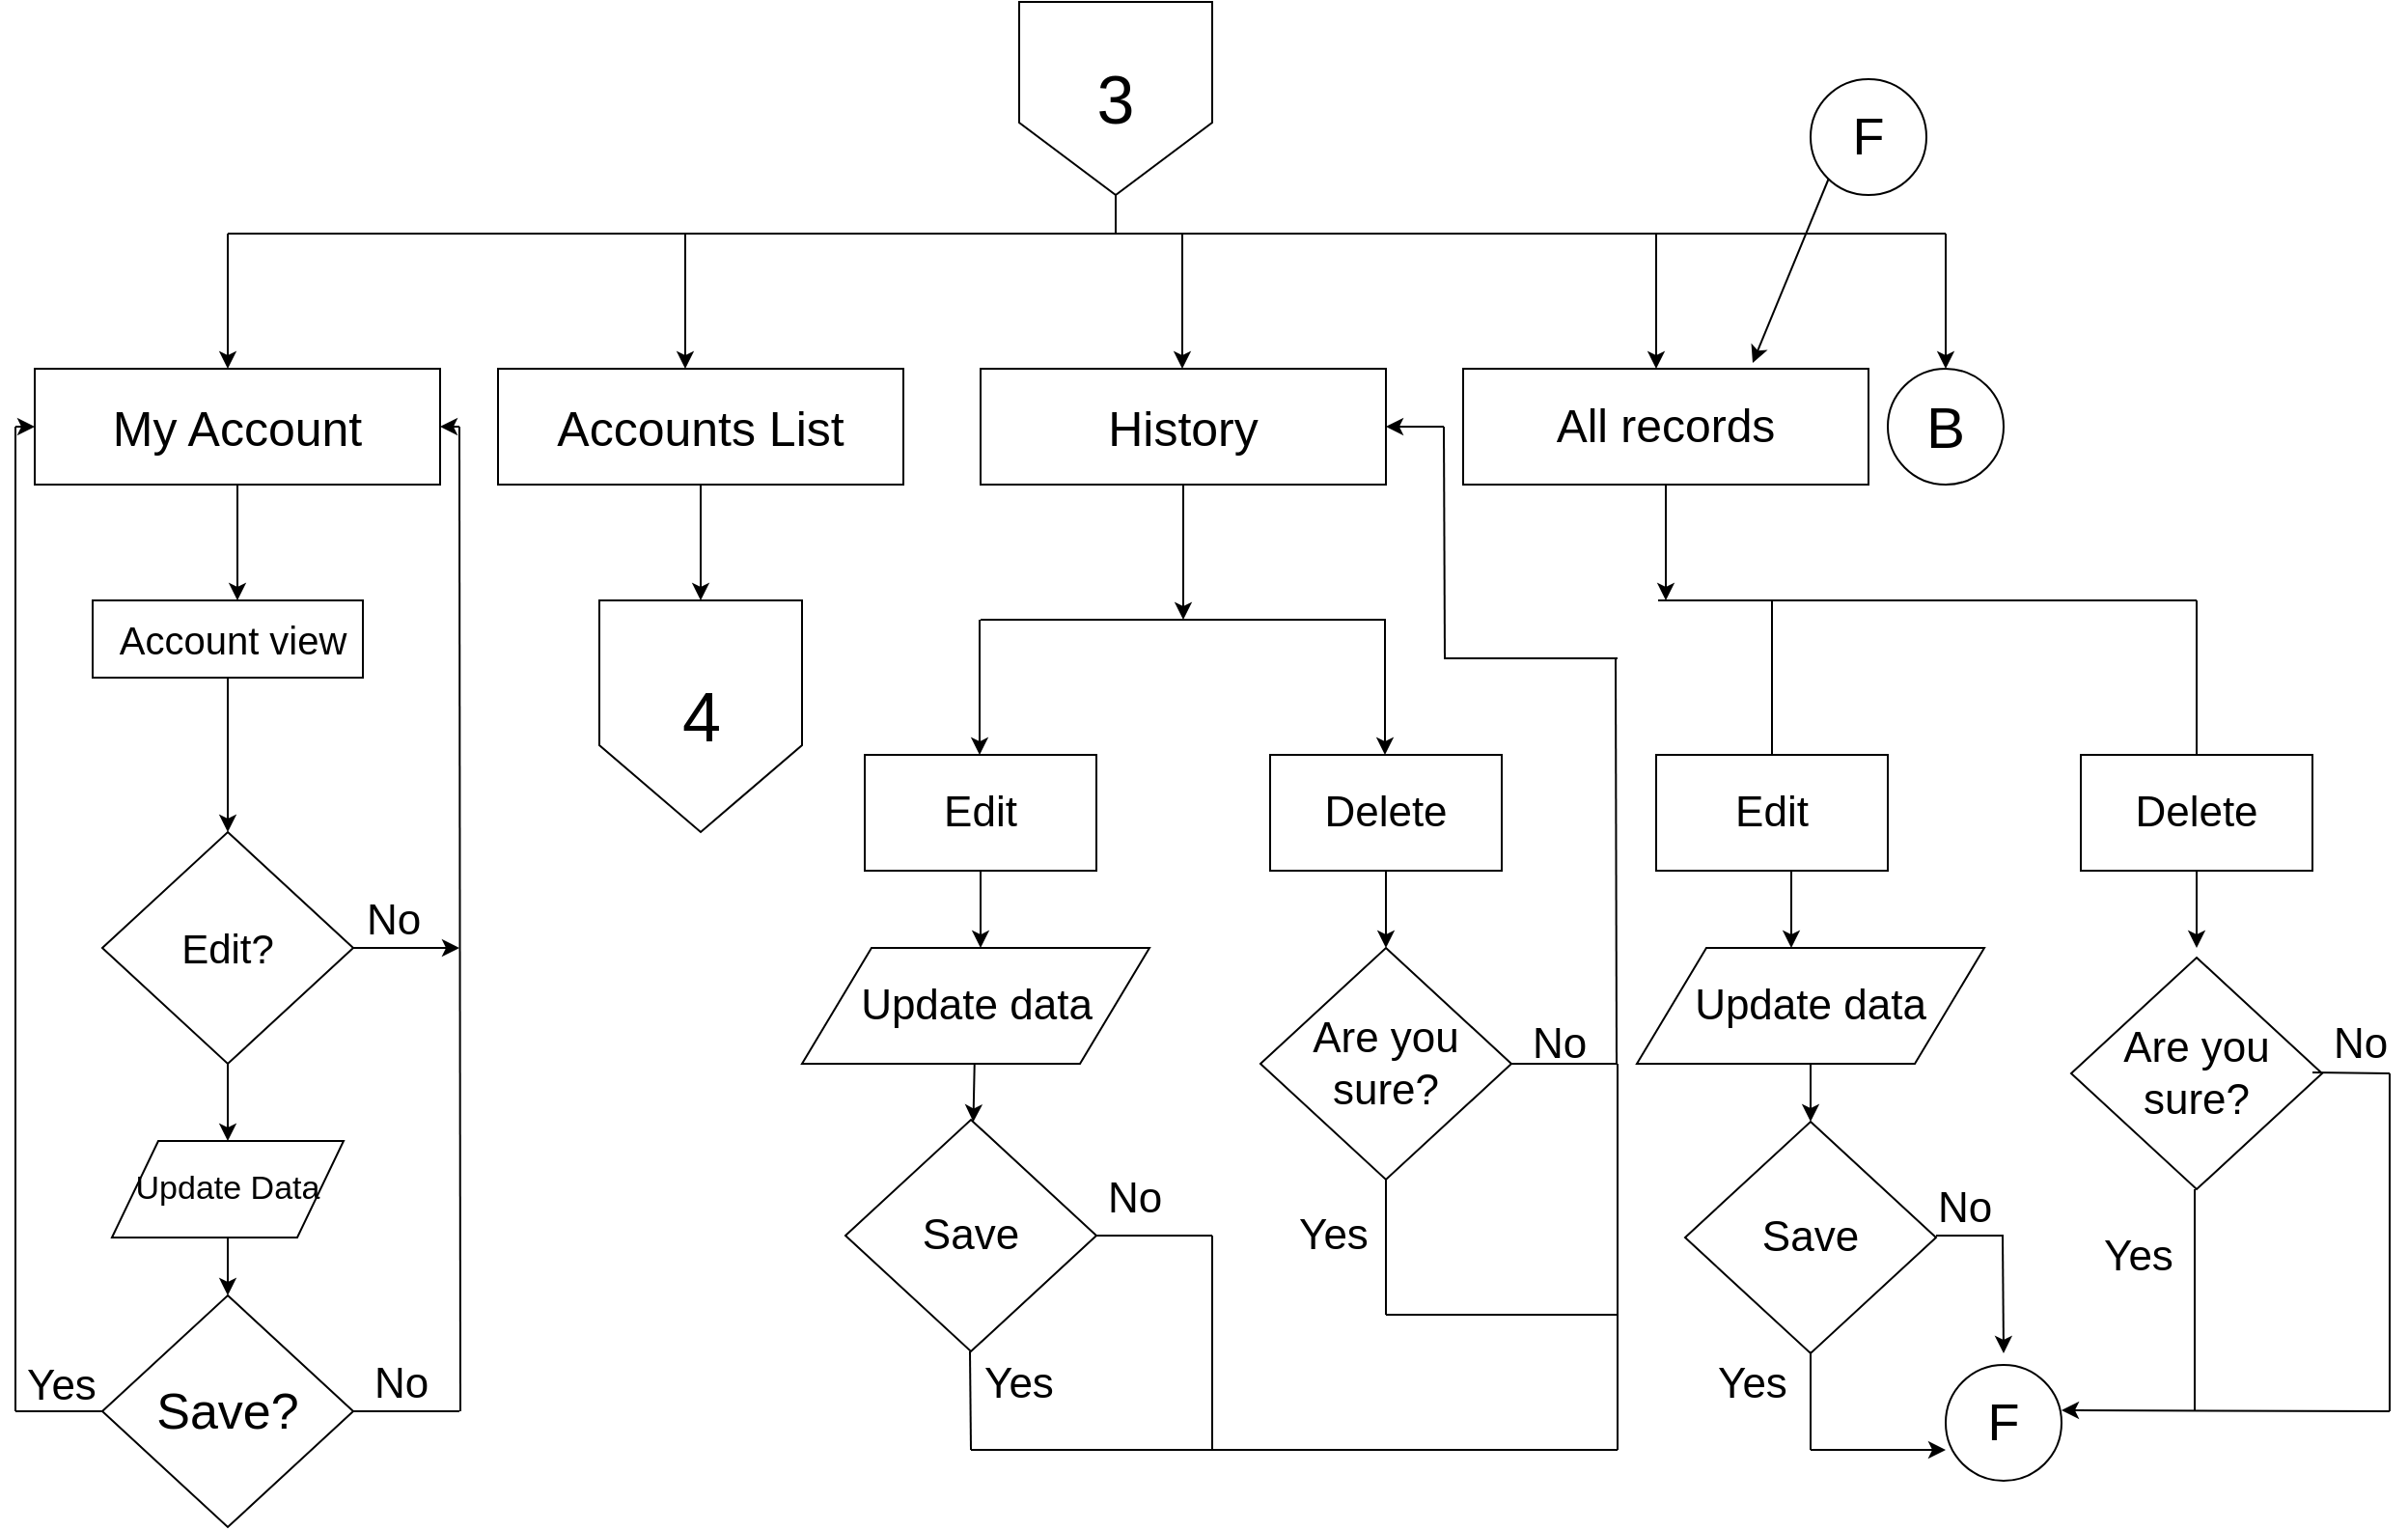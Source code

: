 <mxfile version="10.5.4" type="device"><diagram id="pVqu2-gFCcn-fqm-nOoj" name="Page-1"><mxGraphModel dx="2176" dy="1154" grid="1" gridSize="10" guides="1" tooltips="1" connect="1" arrows="1" fold="1" page="1" pageScale="1" pageWidth="1100" pageHeight="850" math="0" shadow="0"><root><mxCell id="0"/><mxCell id="1" parent="0"/><mxCell id="C2wZv4tbHyqCIaI2i-QI-238" value="&lt;font style=&quot;font-size: 35px&quot;&gt;3&lt;/font&gt;" style="shape=offPageConnector;whiteSpace=wrap;html=1;" vertex="1" parent="1"><mxGeometry x="530" y="10" width="100" height="100" as="geometry"/></mxCell><mxCell id="C2wZv4tbHyqCIaI2i-QI-240" value="" style="endArrow=none;html=1;" edge="1" parent="1"><mxGeometry width="50" height="50" relative="1" as="geometry"><mxPoint x="120" y="130" as="sourcePoint"/><mxPoint x="1010" y="130" as="targetPoint"/></mxGeometry></mxCell><mxCell id="C2wZv4tbHyqCIaI2i-QI-241" value="" style="endArrow=classic;html=1;" edge="1" parent="1"><mxGeometry width="50" height="50" relative="1" as="geometry"><mxPoint x="120" y="130" as="sourcePoint"/><mxPoint x="120" y="200" as="targetPoint"/></mxGeometry></mxCell><mxCell id="C2wZv4tbHyqCIaI2i-QI-256" style="edgeStyle=orthogonalEdgeStyle;rounded=0;orthogonalLoop=1;jettySize=auto;html=1;" edge="1" parent="1" source="C2wZv4tbHyqCIaI2i-QI-242"><mxGeometry relative="1" as="geometry"><mxPoint x="125" y="320" as="targetPoint"/></mxGeometry></mxCell><mxCell id="C2wZv4tbHyqCIaI2i-QI-242" value="&lt;font style=&quot;font-size: 25px&quot;&gt;My Account&lt;/font&gt;" style="rounded=0;whiteSpace=wrap;html=1;" vertex="1" parent="1"><mxGeometry x="20" y="200" width="210" height="60" as="geometry"/></mxCell><mxCell id="C2wZv4tbHyqCIaI2i-QI-243" value="" style="endArrow=classic;html=1;" edge="1" parent="1"><mxGeometry width="50" height="50" relative="1" as="geometry"><mxPoint x="1010" y="130" as="sourcePoint"/><mxPoint x="1010" y="200" as="targetPoint"/></mxGeometry></mxCell><mxCell id="C2wZv4tbHyqCIaI2i-QI-293" style="edgeStyle=none;rounded=0;orthogonalLoop=1;jettySize=auto;html=1;strokeColor=#000000;" edge="1" parent="1" source="C2wZv4tbHyqCIaI2i-QI-244"><mxGeometry relative="1" as="geometry"><mxPoint x="865" y="320" as="targetPoint"/></mxGeometry></mxCell><mxCell id="C2wZv4tbHyqCIaI2i-QI-244" value="&lt;font style=&quot;font-size: 24px&quot;&gt;All records&lt;/font&gt;" style="rounded=0;whiteSpace=wrap;html=1;" vertex="1" parent="1"><mxGeometry x="760" y="200" width="210" height="60" as="geometry"/></mxCell><mxCell id="C2wZv4tbHyqCIaI2i-QI-245" value="" style="endArrow=classic;html=1;" edge="1" parent="1"><mxGeometry width="50" height="50" relative="1" as="geometry"><mxPoint x="357" y="130" as="sourcePoint"/><mxPoint x="357" y="200" as="targetPoint"/></mxGeometry></mxCell><mxCell id="C2wZv4tbHyqCIaI2i-QI-291" style="edgeStyle=none;rounded=0;orthogonalLoop=1;jettySize=auto;html=1;strokeColor=#000000;" edge="1" parent="1" source="C2wZv4tbHyqCIaI2i-QI-246"><mxGeometry relative="1" as="geometry"><mxPoint x="365" y="320" as="targetPoint"/></mxGeometry></mxCell><mxCell id="C2wZv4tbHyqCIaI2i-QI-246" value="&lt;font style=&quot;font-size: 25px&quot;&gt;Accounts List&lt;/font&gt;" style="rounded=0;whiteSpace=wrap;html=1;" vertex="1" parent="1"><mxGeometry x="260" y="200" width="210" height="60" as="geometry"/></mxCell><mxCell id="C2wZv4tbHyqCIaI2i-QI-292" style="edgeStyle=none;rounded=0;orthogonalLoop=1;jettySize=auto;html=1;strokeColor=#000000;" edge="1" parent="1" source="C2wZv4tbHyqCIaI2i-QI-248"><mxGeometry relative="1" as="geometry"><mxPoint x="615" y="330" as="targetPoint"/></mxGeometry></mxCell><mxCell id="C2wZv4tbHyqCIaI2i-QI-248" value="&lt;font style=&quot;font-size: 25px&quot;&gt;History&lt;/font&gt;" style="rounded=0;whiteSpace=wrap;html=1;" vertex="1" parent="1"><mxGeometry x="510" y="200" width="210" height="60" as="geometry"/></mxCell><mxCell id="C2wZv4tbHyqCIaI2i-QI-249" value="" style="endArrow=classic;html=1;" edge="1" parent="1"><mxGeometry width="50" height="50" relative="1" as="geometry"><mxPoint x="860" y="130" as="sourcePoint"/><mxPoint x="860" y="200" as="targetPoint"/></mxGeometry></mxCell><mxCell id="C2wZv4tbHyqCIaI2i-QI-250" value="" style="endArrow=classic;html=1;" edge="1" parent="1"><mxGeometry width="50" height="50" relative="1" as="geometry"><mxPoint x="614.5" y="130" as="sourcePoint"/><mxPoint x="614.5" y="200" as="targetPoint"/></mxGeometry></mxCell><mxCell id="C2wZv4tbHyqCIaI2i-QI-251" value="" style="endArrow=none;html=1;" edge="1" parent="1"><mxGeometry width="50" height="50" relative="1" as="geometry"><mxPoint x="580" y="130" as="sourcePoint"/><mxPoint x="580" y="110" as="targetPoint"/></mxGeometry></mxCell><mxCell id="C2wZv4tbHyqCIaI2i-QI-252" value="&lt;font style=&quot;font-size: 30px&quot;&gt;B&lt;/font&gt;" style="ellipse;whiteSpace=wrap;html=1;aspect=fixed;" vertex="1" parent="1"><mxGeometry x="980" y="200" width="60" height="60" as="geometry"/></mxCell><mxCell id="C2wZv4tbHyqCIaI2i-QI-270" value="" style="edgeStyle=none;rounded=0;orthogonalLoop=1;jettySize=auto;html=1;strokeColor=#000000;" edge="1" parent="1" source="C2wZv4tbHyqCIaI2i-QI-257" target="C2wZv4tbHyqCIaI2i-QI-259"><mxGeometry relative="1" as="geometry"/></mxCell><mxCell id="C2wZv4tbHyqCIaI2i-QI-257" value="&lt;font style=&quot;font-size: 20px&quot;&gt;&amp;nbsp;Account view&lt;br&gt;&lt;/font&gt;" style="rounded=0;whiteSpace=wrap;html=1;" vertex="1" parent="1"><mxGeometry x="50" y="320" width="140" height="40" as="geometry"/></mxCell><mxCell id="C2wZv4tbHyqCIaI2i-QI-271" style="edgeStyle=none;rounded=0;orthogonalLoop=1;jettySize=auto;html=1;entryX=0.5;entryY=0;entryDx=0;entryDy=0;strokeColor=#000000;" edge="1" parent="1" source="C2wZv4tbHyqCIaI2i-QI-259" target="C2wZv4tbHyqCIaI2i-QI-260"><mxGeometry relative="1" as="geometry"/></mxCell><mxCell id="C2wZv4tbHyqCIaI2i-QI-272" style="edgeStyle=none;rounded=0;orthogonalLoop=1;jettySize=auto;html=1;strokeColor=#000000;" edge="1" parent="1" source="C2wZv4tbHyqCIaI2i-QI-259"><mxGeometry relative="1" as="geometry"><mxPoint x="240" y="500" as="targetPoint"/></mxGeometry></mxCell><mxCell id="C2wZv4tbHyqCIaI2i-QI-259" value="&lt;font style=&quot;font-size: 21px&quot;&gt;Edit?&lt;/font&gt;" style="rhombus;whiteSpace=wrap;html=1;" vertex="1" parent="1"><mxGeometry x="55" y="440" width="130" height="120" as="geometry"/></mxCell><mxCell id="C2wZv4tbHyqCIaI2i-QI-265" style="edgeStyle=orthogonalEdgeStyle;rounded=0;orthogonalLoop=1;jettySize=auto;html=1;entryX=0.5;entryY=0;entryDx=0;entryDy=0;" edge="1" parent="1" source="C2wZv4tbHyqCIaI2i-QI-260" target="C2wZv4tbHyqCIaI2i-QI-264"><mxGeometry relative="1" as="geometry"/></mxCell><mxCell id="C2wZv4tbHyqCIaI2i-QI-260" value="&lt;font style=&quot;font-size: 17px&quot;&gt;Update Data&lt;/font&gt;" style="shape=parallelogram;perimeter=parallelogramPerimeter;whiteSpace=wrap;html=1;" vertex="1" parent="1"><mxGeometry x="60" y="600" width="120" height="50" as="geometry"/></mxCell><mxCell id="C2wZv4tbHyqCIaI2i-QI-264" value="&lt;font style=&quot;font-size: 26px&quot;&gt;Save?&lt;/font&gt;" style="rhombus;whiteSpace=wrap;html=1;" vertex="1" parent="1"><mxGeometry x="55" y="680" width="130" height="120" as="geometry"/></mxCell><mxCell id="C2wZv4tbHyqCIaI2i-QI-267" value="" style="endArrow=none;html=1;strokeColor=#000000;" edge="1" parent="1"><mxGeometry width="50" height="50" relative="1" as="geometry"><mxPoint x="185" y="740" as="sourcePoint"/><mxPoint x="240" y="740" as="targetPoint"/></mxGeometry></mxCell><mxCell id="C2wZv4tbHyqCIaI2i-QI-268" value="" style="endArrow=none;html=1;strokeColor=#000000;" edge="1" parent="1"><mxGeometry width="50" height="50" relative="1" as="geometry"><mxPoint x="240.5" y="740" as="sourcePoint"/><mxPoint x="240" y="230" as="targetPoint"/></mxGeometry></mxCell><mxCell id="C2wZv4tbHyqCIaI2i-QI-273" value="" style="endArrow=none;html=1;strokeColor=#000000;" edge="1" parent="1"><mxGeometry width="50" height="50" relative="1" as="geometry"><mxPoint x="10" y="740" as="sourcePoint"/><mxPoint x="10" y="230" as="targetPoint"/></mxGeometry></mxCell><mxCell id="C2wZv4tbHyqCIaI2i-QI-276" value="" style="endArrow=none;html=1;strokeColor=#000000;" edge="1" parent="1"><mxGeometry width="50" height="50" relative="1" as="geometry"><mxPoint x="10" y="740" as="sourcePoint"/><mxPoint x="55" y="740" as="targetPoint"/></mxGeometry></mxCell><mxCell id="C2wZv4tbHyqCIaI2i-QI-277" value="" style="endArrow=classic;html=1;strokeColor=#000000;" edge="1" parent="1"><mxGeometry width="50" height="50" relative="1" as="geometry"><mxPoint x="10" y="230" as="sourcePoint"/><mxPoint x="20" y="230" as="targetPoint"/></mxGeometry></mxCell><mxCell id="C2wZv4tbHyqCIaI2i-QI-283" value="" style="endArrow=classic;html=1;strokeColor=#000000;" edge="1" parent="1"><mxGeometry width="50" height="50" relative="1" as="geometry"><mxPoint x="240" y="230" as="sourcePoint"/><mxPoint x="230" y="230" as="targetPoint"/></mxGeometry></mxCell><mxCell id="C2wZv4tbHyqCIaI2i-QI-284" value="&lt;font style=&quot;font-size: 22px&quot;&gt;No&lt;/font&gt;" style="text;html=1;strokeColor=none;fillColor=none;align=center;verticalAlign=middle;whiteSpace=wrap;rounded=0;" vertex="1" parent="1"><mxGeometry x="186" y="476" width="40" height="20" as="geometry"/></mxCell><mxCell id="C2wZv4tbHyqCIaI2i-QI-285" value="&lt;font style=&quot;font-size: 22px&quot;&gt;No&lt;/font&gt;" style="text;html=1;strokeColor=none;fillColor=none;align=center;verticalAlign=middle;whiteSpace=wrap;rounded=0;" vertex="1" parent="1"><mxGeometry x="190" y="716" width="40" height="20" as="geometry"/></mxCell><mxCell id="C2wZv4tbHyqCIaI2i-QI-287" value="&lt;font style=&quot;font-size: 22px&quot;&gt;Yes&lt;/font&gt;" style="text;html=1;strokeColor=none;fillColor=none;align=center;verticalAlign=middle;whiteSpace=wrap;rounded=0;" vertex="1" parent="1"><mxGeometry x="14" y="717" width="40" height="20" as="geometry"/></mxCell><mxCell id="C2wZv4tbHyqCIaI2i-QI-288" value="&lt;font style=&quot;font-size: 36px&quot;&gt;4&lt;/font&gt;" style="shape=offPageConnector;whiteSpace=wrap;html=1;" vertex="1" parent="1"><mxGeometry x="312.5" y="320" width="105" height="120" as="geometry"/></mxCell><mxCell id="C2wZv4tbHyqCIaI2i-QI-294" value="" style="endArrow=none;html=1;strokeColor=#000000;" edge="1" parent="1"><mxGeometry width="50" height="50" relative="1" as="geometry"><mxPoint x="510" y="330" as="sourcePoint"/><mxPoint x="720" y="330" as="targetPoint"/></mxGeometry></mxCell><mxCell id="C2wZv4tbHyqCIaI2i-QI-295" value="" style="endArrow=classic;html=1;" edge="1" parent="1"><mxGeometry width="50" height="50" relative="1" as="geometry"><mxPoint x="509.5" y="330" as="sourcePoint"/><mxPoint x="509.5" y="400" as="targetPoint"/></mxGeometry></mxCell><mxCell id="C2wZv4tbHyqCIaI2i-QI-296" value="" style="endArrow=classic;html=1;" edge="1" parent="1"><mxGeometry width="50" height="50" relative="1" as="geometry"><mxPoint x="719.5" y="330" as="sourcePoint"/><mxPoint x="719.5" y="400" as="targetPoint"/></mxGeometry></mxCell><mxCell id="C2wZv4tbHyqCIaI2i-QI-300" style="edgeStyle=none;rounded=0;orthogonalLoop=1;jettySize=auto;html=1;strokeColor=#000000;" edge="1" parent="1" source="C2wZv4tbHyqCIaI2i-QI-297"><mxGeometry relative="1" as="geometry"><mxPoint x="720" y="500" as="targetPoint"/></mxGeometry></mxCell><mxCell id="C2wZv4tbHyqCIaI2i-QI-297" value="&lt;font style=&quot;font-size: 22px&quot;&gt;Delete&lt;/font&gt;" style="rounded=0;whiteSpace=wrap;html=1;" vertex="1" parent="1"><mxGeometry x="660" y="400" width="120" height="60" as="geometry"/></mxCell><mxCell id="C2wZv4tbHyqCIaI2i-QI-299" style="edgeStyle=none;rounded=0;orthogonalLoop=1;jettySize=auto;html=1;strokeColor=#000000;" edge="1" parent="1" source="C2wZv4tbHyqCIaI2i-QI-298"><mxGeometry relative="1" as="geometry"><mxPoint x="510" y="500" as="targetPoint"/></mxGeometry></mxCell><mxCell id="C2wZv4tbHyqCIaI2i-QI-298" value="&lt;font style=&quot;font-size: 22px&quot;&gt;Edit&lt;/font&gt;" style="rounded=0;whiteSpace=wrap;html=1;" vertex="1" parent="1"><mxGeometry x="450" y="400" width="120" height="60" as="geometry"/></mxCell><mxCell id="C2wZv4tbHyqCIaI2i-QI-301" value="&lt;font style=&quot;font-size: 22px&quot;&gt;Are you sure?&lt;br&gt;&lt;/font&gt;" style="rhombus;whiteSpace=wrap;html=1;" vertex="1" parent="1"><mxGeometry x="655" y="500" width="130" height="120" as="geometry"/></mxCell><mxCell id="C2wZv4tbHyqCIaI2i-QI-302" value="" style="endArrow=none;html=1;strokeColor=#000000;" edge="1" parent="1"><mxGeometry width="50" height="50" relative="1" as="geometry"><mxPoint x="839.5" y="560" as="sourcePoint"/><mxPoint x="839" y="350" as="targetPoint"/></mxGeometry></mxCell><mxCell id="C2wZv4tbHyqCIaI2i-QI-308" value="" style="endArrow=none;html=1;strokeColor=#000000;" edge="1" parent="1"><mxGeometry width="50" height="50" relative="1" as="geometry"><mxPoint x="785" y="560" as="sourcePoint"/><mxPoint x="840" y="560" as="targetPoint"/></mxGeometry></mxCell><mxCell id="C2wZv4tbHyqCIaI2i-QI-309" value="" style="endArrow=none;html=1;strokeColor=#000000;" edge="1" parent="1"><mxGeometry width="50" height="50" relative="1" as="geometry"><mxPoint x="750" y="350" as="sourcePoint"/><mxPoint x="840" y="350" as="targetPoint"/></mxGeometry></mxCell><mxCell id="C2wZv4tbHyqCIaI2i-QI-310" value="" style="endArrow=none;html=1;strokeColor=#000000;" edge="1" parent="1"><mxGeometry width="50" height="50" relative="1" as="geometry"><mxPoint x="750.5" y="350" as="sourcePoint"/><mxPoint x="750" y="230" as="targetPoint"/></mxGeometry></mxCell><mxCell id="C2wZv4tbHyqCIaI2i-QI-312" value="" style="endArrow=classic;html=1;strokeColor=#000000;" edge="1" parent="1"><mxGeometry width="50" height="50" relative="1" as="geometry"><mxPoint x="750" y="230" as="sourcePoint"/><mxPoint x="720" y="230" as="targetPoint"/></mxGeometry></mxCell><mxCell id="C2wZv4tbHyqCIaI2i-QI-313" value="&lt;font style=&quot;font-size: 22px&quot;&gt;No&lt;/font&gt;" style="text;html=1;strokeColor=none;fillColor=none;align=center;verticalAlign=middle;whiteSpace=wrap;rounded=0;" vertex="1" parent="1"><mxGeometry x="790" y="540" width="40" height="20" as="geometry"/></mxCell><mxCell id="C2wZv4tbHyqCIaI2i-QI-318" value="&lt;font style=&quot;font-size: 22px&quot;&gt;Yes&lt;/font&gt;" style="text;html=1;strokeColor=none;fillColor=none;align=center;verticalAlign=middle;whiteSpace=wrap;rounded=0;" vertex="1" parent="1"><mxGeometry x="673" y="639" width="40" height="20" as="geometry"/></mxCell><mxCell id="C2wZv4tbHyqCIaI2i-QI-319" value="" style="endArrow=none;html=1;strokeColor=#000000;" edge="1" parent="1"><mxGeometry width="50" height="50" relative="1" as="geometry"><mxPoint x="720" y="690" as="sourcePoint"/><mxPoint x="720" y="620" as="targetPoint"/></mxGeometry></mxCell><mxCell id="C2wZv4tbHyqCIaI2i-QI-320" value="" style="endArrow=none;html=1;strokeColor=#000000;" edge="1" parent="1"><mxGeometry width="50" height="50" relative="1" as="geometry"><mxPoint x="720" y="690" as="sourcePoint"/><mxPoint x="840" y="690" as="targetPoint"/></mxGeometry></mxCell><mxCell id="C2wZv4tbHyqCIaI2i-QI-321" value="" style="endArrow=none;html=1;strokeColor=#000000;" edge="1" parent="1"><mxGeometry width="50" height="50" relative="1" as="geometry"><mxPoint x="840" y="760" as="sourcePoint"/><mxPoint x="840" y="560" as="targetPoint"/></mxGeometry></mxCell><mxCell id="C2wZv4tbHyqCIaI2i-QI-322" value="&lt;font style=&quot;font-size: 22px&quot;&gt;Save&lt;/font&gt;" style="rhombus;whiteSpace=wrap;html=1;" vertex="1" parent="1"><mxGeometry x="440" y="589" width="130" height="120" as="geometry"/></mxCell><mxCell id="C2wZv4tbHyqCIaI2i-QI-323" value="" style="endArrow=none;html=1;strokeColor=#000000;" edge="1" parent="1"><mxGeometry width="50" height="50" relative="1" as="geometry"><mxPoint x="505" y="760" as="sourcePoint"/><mxPoint x="504.5" y="709" as="targetPoint"/></mxGeometry></mxCell><mxCell id="C2wZv4tbHyqCIaI2i-QI-324" value="&lt;font style=&quot;font-size: 22px&quot;&gt;Yes&lt;/font&gt;" style="text;html=1;strokeColor=none;fillColor=none;align=center;verticalAlign=middle;whiteSpace=wrap;rounded=0;" vertex="1" parent="1"><mxGeometry x="510" y="716" width="40" height="20" as="geometry"/></mxCell><mxCell id="C2wZv4tbHyqCIaI2i-QI-326" value="&lt;font style=&quot;font-size: 22px&quot;&gt;No&lt;/font&gt;" style="text;html=1;strokeColor=none;fillColor=none;align=center;verticalAlign=middle;whiteSpace=wrap;rounded=0;" vertex="1" parent="1"><mxGeometry x="570" y="620" width="40" height="20" as="geometry"/></mxCell><mxCell id="C2wZv4tbHyqCIaI2i-QI-330" style="edgeStyle=none;rounded=0;orthogonalLoop=1;jettySize=auto;html=1;strokeColor=#000000;" edge="1" parent="1" source="C2wZv4tbHyqCIaI2i-QI-329" target="C2wZv4tbHyqCIaI2i-QI-322"><mxGeometry relative="1" as="geometry"/></mxCell><mxCell id="C2wZv4tbHyqCIaI2i-QI-329" value="&lt;div&gt;&lt;font style=&quot;font-size: 22px&quot;&gt;Update data&lt;/font&gt;&lt;/div&gt;" style="shape=parallelogram;perimeter=parallelogramPerimeter;whiteSpace=wrap;html=1;" vertex="1" parent="1"><mxGeometry x="417.5" y="500" width="180" height="60" as="geometry"/></mxCell><mxCell id="C2wZv4tbHyqCIaI2i-QI-331" value="" style="endArrow=none;html=1;strokeColor=#000000;" edge="1" parent="1"><mxGeometry width="50" height="50" relative="1" as="geometry"><mxPoint x="570" y="649" as="sourcePoint"/><mxPoint x="630" y="649" as="targetPoint"/></mxGeometry></mxCell><mxCell id="C2wZv4tbHyqCIaI2i-QI-332" value="" style="endArrow=none;html=1;strokeColor=#000000;" edge="1" parent="1"><mxGeometry width="50" height="50" relative="1" as="geometry"><mxPoint x="505" y="760" as="sourcePoint"/><mxPoint x="840" y="760" as="targetPoint"/></mxGeometry></mxCell><mxCell id="C2wZv4tbHyqCIaI2i-QI-333" value="" style="endArrow=none;html=1;strokeColor=#000000;" edge="1" parent="1"><mxGeometry width="50" height="50" relative="1" as="geometry"><mxPoint x="630" y="760" as="sourcePoint"/><mxPoint x="630" y="649" as="targetPoint"/></mxGeometry></mxCell><mxCell id="C2wZv4tbHyqCIaI2i-QI-334" value="" style="endArrow=none;html=1;strokeColor=#000000;" edge="1" parent="1"><mxGeometry width="50" height="50" relative="1" as="geometry"><mxPoint x="861" y="320" as="sourcePoint"/><mxPoint x="1140" y="320" as="targetPoint"/></mxGeometry></mxCell><mxCell id="C2wZv4tbHyqCIaI2i-QI-335" value="" style="endArrow=none;html=1;strokeColor=#000000;" edge="1" parent="1"><mxGeometry width="50" height="50" relative="1" as="geometry"><mxPoint x="920" y="400" as="sourcePoint"/><mxPoint x="920" y="320" as="targetPoint"/></mxGeometry></mxCell><mxCell id="C2wZv4tbHyqCIaI2i-QI-336" value="" style="endArrow=none;html=1;strokeColor=#000000;" edge="1" parent="1"><mxGeometry width="50" height="50" relative="1" as="geometry"><mxPoint x="1140" y="405.5" as="sourcePoint"/><mxPoint x="1140" y="320" as="targetPoint"/></mxGeometry></mxCell><mxCell id="C2wZv4tbHyqCIaI2i-QI-353" style="edgeStyle=none;rounded=0;orthogonalLoop=1;jettySize=auto;html=1;strokeColor=#000000;" edge="1" parent="1" source="C2wZv4tbHyqCIaI2i-QI-337"><mxGeometry relative="1" as="geometry"><mxPoint x="1140" y="500" as="targetPoint"/></mxGeometry></mxCell><mxCell id="C2wZv4tbHyqCIaI2i-QI-337" value="&lt;font style=&quot;font-size: 22px&quot;&gt;Delete&lt;/font&gt;" style="rounded=0;whiteSpace=wrap;html=1;" vertex="1" parent="1"><mxGeometry x="1080" y="400" width="120" height="60" as="geometry"/></mxCell><mxCell id="C2wZv4tbHyqCIaI2i-QI-339" value="&lt;font style=&quot;font-size: 22px&quot;&gt;Edit&lt;/font&gt;" style="rounded=0;whiteSpace=wrap;html=1;" vertex="1" parent="1"><mxGeometry x="860" y="400" width="120" height="60" as="geometry"/></mxCell><mxCell id="C2wZv4tbHyqCIaI2i-QI-346" style="edgeStyle=none;rounded=0;orthogonalLoop=1;jettySize=auto;html=1;strokeColor=#000000;" edge="1" parent="1"><mxGeometry relative="1" as="geometry"><mxPoint x="930" y="500" as="targetPoint"/><mxPoint x="930" y="460" as="sourcePoint"/></mxGeometry></mxCell><mxCell id="C2wZv4tbHyqCIaI2i-QI-351" style="edgeStyle=none;rounded=0;orthogonalLoop=1;jettySize=auto;html=1;strokeColor=#000000;" edge="1" parent="1" source="C2wZv4tbHyqCIaI2i-QI-347"><mxGeometry relative="1" as="geometry"><mxPoint x="940" y="590" as="targetPoint"/></mxGeometry></mxCell><mxCell id="C2wZv4tbHyqCIaI2i-QI-347" value="&lt;div&gt;&lt;font style=&quot;font-size: 22px&quot;&gt;Update data&lt;/font&gt;&lt;/div&gt;" style="shape=parallelogram;perimeter=parallelogramPerimeter;whiteSpace=wrap;html=1;" vertex="1" parent="1"><mxGeometry x="850" y="500" width="180" height="60" as="geometry"/></mxCell><mxCell id="C2wZv4tbHyqCIaI2i-QI-348" value="&lt;font style=&quot;font-size: 22px&quot;&gt;Save&lt;/font&gt;" style="rhombus;whiteSpace=wrap;html=1;" vertex="1" parent="1"><mxGeometry x="875" y="590" width="130" height="120" as="geometry"/></mxCell><mxCell id="C2wZv4tbHyqCIaI2i-QI-355" value="&lt;font style=&quot;font-size: 22px&quot;&gt;Are you sure?&lt;br&gt;&lt;/font&gt;" style="rhombus;whiteSpace=wrap;html=1;" vertex="1" parent="1"><mxGeometry x="1075" y="505" width="130" height="120" as="geometry"/></mxCell><mxCell id="C2wZv4tbHyqCIaI2i-QI-357" value="" style="endArrow=classic;html=1;strokeColor=#000000;" edge="1" parent="1"><mxGeometry width="50" height="50" relative="1" as="geometry"><mxPoint x="950" y="100" as="sourcePoint"/><mxPoint x="910" y="197" as="targetPoint"/></mxGeometry></mxCell><mxCell id="C2wZv4tbHyqCIaI2i-QI-358" value="&lt;font style=&quot;font-size: 27px&quot;&gt;F&lt;/font&gt;" style="ellipse;whiteSpace=wrap;html=1;aspect=fixed;" vertex="1" parent="1"><mxGeometry x="940" y="50" width="60" height="60" as="geometry"/></mxCell><mxCell id="C2wZv4tbHyqCIaI2i-QI-362" value="&lt;font style=&quot;font-size: 27px&quot;&gt;F&lt;/font&gt;" style="ellipse;whiteSpace=wrap;html=1;aspect=fixed;" vertex="1" parent="1"><mxGeometry x="1010" y="716" width="60" height="60" as="geometry"/></mxCell><mxCell id="C2wZv4tbHyqCIaI2i-QI-364" value="" style="endArrow=none;html=1;strokeColor=#000000;" edge="1" parent="1"><mxGeometry width="50" height="50" relative="1" as="geometry"><mxPoint x="940" y="760" as="sourcePoint"/><mxPoint x="940" y="709" as="targetPoint"/></mxGeometry></mxCell><mxCell id="C2wZv4tbHyqCIaI2i-QI-369" value="" style="endArrow=none;html=1;strokeColor=#000000;" edge="1" parent="1"><mxGeometry width="50" height="50" relative="1" as="geometry"><mxPoint x="1005" y="649" as="sourcePoint"/><mxPoint x="1040" y="649" as="targetPoint"/></mxGeometry></mxCell><mxCell id="C2wZv4tbHyqCIaI2i-QI-370" style="edgeStyle=none;rounded=0;orthogonalLoop=1;jettySize=auto;html=1;strokeColor=#000000;" edge="1" parent="1"><mxGeometry relative="1" as="geometry"><mxPoint x="1040" y="710" as="targetPoint"/><mxPoint x="1039.5" y="649" as="sourcePoint"/></mxGeometry></mxCell><mxCell id="C2wZv4tbHyqCIaI2i-QI-371" style="edgeStyle=none;rounded=0;orthogonalLoop=1;jettySize=auto;html=1;strokeColor=#000000;" edge="1" parent="1"><mxGeometry relative="1" as="geometry"><mxPoint x="1010" y="760" as="targetPoint"/><mxPoint x="940" y="760" as="sourcePoint"/></mxGeometry></mxCell><mxCell id="C2wZv4tbHyqCIaI2i-QI-372" value="" style="endArrow=none;html=1;strokeColor=#000000;" edge="1" parent="1"><mxGeometry width="50" height="50" relative="1" as="geometry"><mxPoint x="1139" y="740" as="sourcePoint"/><mxPoint x="1139" y="625" as="targetPoint"/></mxGeometry></mxCell><mxCell id="C2wZv4tbHyqCIaI2i-QI-373" style="edgeStyle=none;rounded=0;orthogonalLoop=1;jettySize=auto;html=1;strokeColor=#000000;" edge="1" parent="1"><mxGeometry relative="1" as="geometry"><mxPoint x="1070" y="739.5" as="targetPoint"/><mxPoint x="1240" y="740" as="sourcePoint"/></mxGeometry></mxCell><mxCell id="C2wZv4tbHyqCIaI2i-QI-374" value="" style="endArrow=none;html=1;strokeColor=#000000;" edge="1" parent="1"><mxGeometry width="50" height="50" relative="1" as="geometry"><mxPoint x="1240" y="740" as="sourcePoint"/><mxPoint x="1240" y="565" as="targetPoint"/></mxGeometry></mxCell><mxCell id="C2wZv4tbHyqCIaI2i-QI-376" value="" style="endArrow=none;html=1;strokeColor=#000000;" edge="1" parent="1"><mxGeometry width="50" height="50" relative="1" as="geometry"><mxPoint x="1200" y="564.5" as="sourcePoint"/><mxPoint x="1240" y="565" as="targetPoint"/></mxGeometry></mxCell><mxCell id="C2wZv4tbHyqCIaI2i-QI-379" value="&lt;font style=&quot;font-size: 22px&quot;&gt;No&lt;/font&gt;" style="text;html=1;strokeColor=none;fillColor=none;align=center;verticalAlign=middle;whiteSpace=wrap;rounded=0;" vertex="1" parent="1"><mxGeometry x="1205" y="540" width="40" height="20" as="geometry"/></mxCell><mxCell id="C2wZv4tbHyqCIaI2i-QI-384" value="&lt;font style=&quot;font-size: 22px&quot;&gt;Yes&lt;/font&gt;" style="text;html=1;strokeColor=none;fillColor=none;align=center;verticalAlign=middle;whiteSpace=wrap;rounded=0;" vertex="1" parent="1"><mxGeometry x="890" y="716" width="40" height="20" as="geometry"/></mxCell><mxCell id="C2wZv4tbHyqCIaI2i-QI-385" value="&lt;font style=&quot;font-size: 22px&quot;&gt;No&lt;/font&gt;" style="text;html=1;strokeColor=none;fillColor=none;align=center;verticalAlign=middle;whiteSpace=wrap;rounded=0;" vertex="1" parent="1"><mxGeometry x="1000" y="625" width="40" height="20" as="geometry"/></mxCell><mxCell id="C2wZv4tbHyqCIaI2i-QI-388" value="&lt;font style=&quot;font-size: 22px&quot;&gt;Yes&lt;/font&gt;" style="text;html=1;strokeColor=none;fillColor=none;align=center;verticalAlign=middle;whiteSpace=wrap;rounded=0;" vertex="1" parent="1"><mxGeometry x="1090" y="650" width="40" height="20" as="geometry"/></mxCell></root></mxGraphModel></diagram></mxfile>